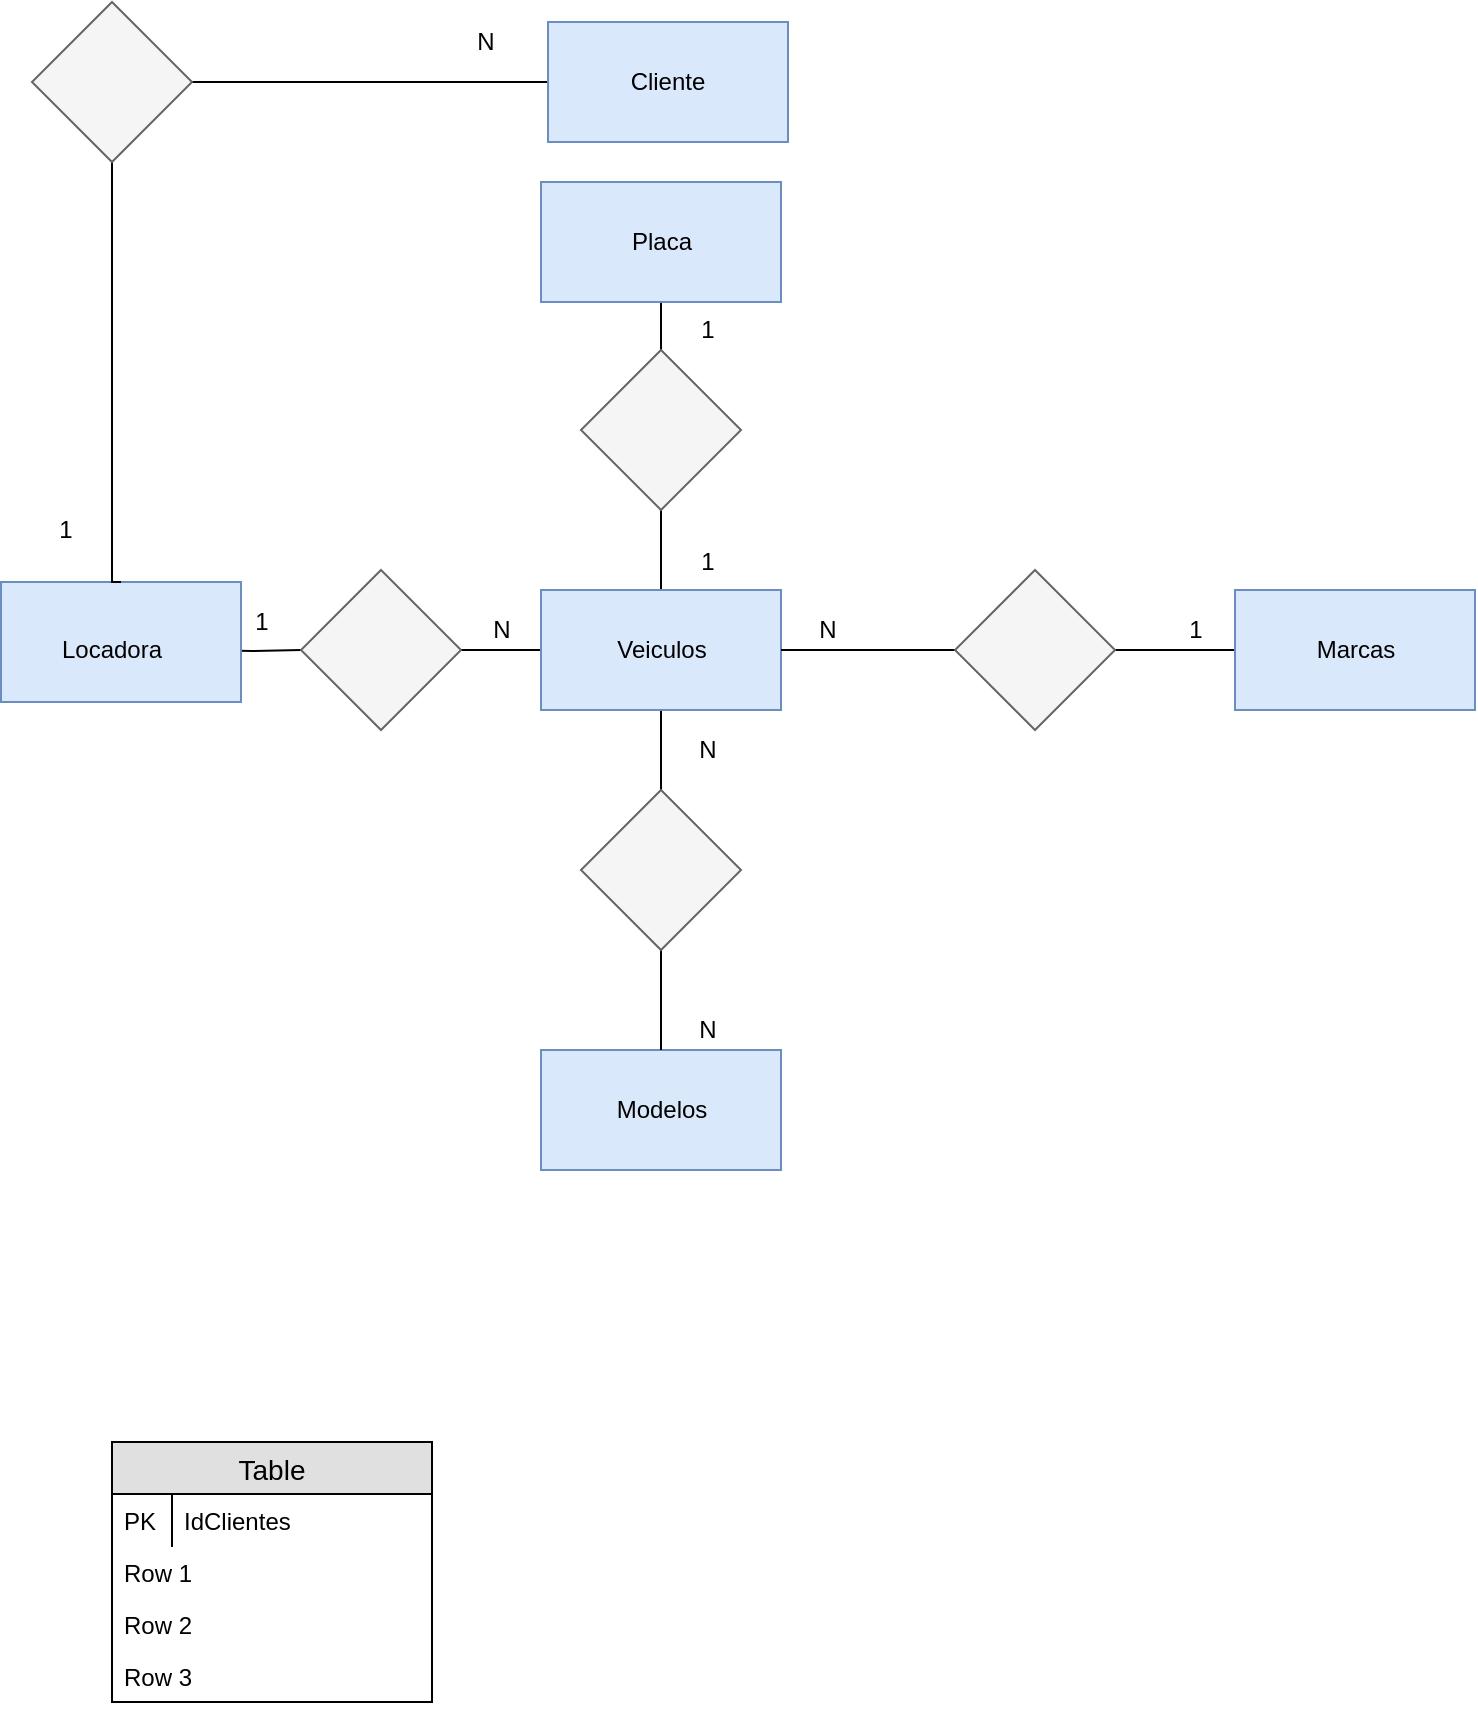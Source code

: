 <mxfile version="10.9.5" type="device"><diagram id="qEbBb5AWUAEHHbExZtNa" name="Página-1"><mxGraphModel dx="926" dy="628" grid="1" gridSize="10" guides="1" tooltips="1" connect="1" arrows="1" fold="1" page="1" pageScale="1" pageWidth="827" pageHeight="1169" math="0" shadow="0"><root><mxCell id="0"/><mxCell id="1" parent="0"/><mxCell id="DcXBn4vnUXlN_MFZTvJq-32" style="edgeStyle=orthogonalEdgeStyle;rounded=0;orthogonalLoop=1;jettySize=auto;html=1;entryX=0;entryY=0.5;entryDx=0;entryDy=0;endArrow=none;endFill=0;" edge="1" parent="1" target="DcXBn4vnUXlN_MFZTvJq-5"><mxGeometry relative="1" as="geometry"><mxPoint x="107.5" y="324" as="sourcePoint"/></mxGeometry></mxCell><mxCell id="DcXBn4vnUXlN_MFZTvJq-1" value="" style="rounded=0;whiteSpace=wrap;html=1;fillColor=#dae8fc;strokeColor=#6c8ebf;" vertex="1" parent="1"><mxGeometry x="7.5" y="290" width="120" height="60" as="geometry"/></mxCell><mxCell id="DcXBn4vnUXlN_MFZTvJq-2" value="Locadora" style="text;html=1;strokeColor=none;fillColor=none;align=center;verticalAlign=middle;whiteSpace=wrap;rounded=0;" vertex="1" parent="1"><mxGeometry x="43" y="314" width="40" height="20" as="geometry"/></mxCell><mxCell id="DcXBn4vnUXlN_MFZTvJq-6" style="edgeStyle=orthogonalEdgeStyle;rounded=0;orthogonalLoop=1;jettySize=auto;html=1;endArrow=none;endFill=0;" edge="1" parent="1" source="DcXBn4vnUXlN_MFZTvJq-4" target="DcXBn4vnUXlN_MFZTvJq-5"><mxGeometry relative="1" as="geometry"/></mxCell><mxCell id="DcXBn4vnUXlN_MFZTvJq-40" style="edgeStyle=orthogonalEdgeStyle;rounded=0;orthogonalLoop=1;jettySize=auto;html=1;entryX=0.5;entryY=0;entryDx=0;entryDy=0;endArrow=none;endFill=0;" edge="1" parent="1" source="DcXBn4vnUXlN_MFZTvJq-4" target="DcXBn4vnUXlN_MFZTvJq-19"><mxGeometry relative="1" as="geometry"/></mxCell><mxCell id="DcXBn4vnUXlN_MFZTvJq-66" style="edgeStyle=orthogonalEdgeStyle;rounded=0;orthogonalLoop=1;jettySize=auto;html=1;endArrow=none;endFill=0;" edge="1" parent="1" source="DcXBn4vnUXlN_MFZTvJq-4" target="DcXBn4vnUXlN_MFZTvJq-63"><mxGeometry relative="1" as="geometry"/></mxCell><mxCell id="DcXBn4vnUXlN_MFZTvJq-4" value="" style="rounded=0;whiteSpace=wrap;html=1;fillColor=#dae8fc;strokeColor=#6c8ebf;" vertex="1" parent="1"><mxGeometry x="277.5" y="294" width="120" height="60" as="geometry"/></mxCell><mxCell id="DcXBn4vnUXlN_MFZTvJq-5" value="" style="rhombus;whiteSpace=wrap;html=1;fillColor=#f5f5f5;strokeColor=#666666;fontColor=#333333;" vertex="1" parent="1"><mxGeometry x="157.5" y="284" width="80" height="80" as="geometry"/></mxCell><mxCell id="DcXBn4vnUXlN_MFZTvJq-8" value="1" style="text;html=1;strokeColor=none;fillColor=none;align=center;verticalAlign=middle;whiteSpace=wrap;rounded=0;" vertex="1" parent="1"><mxGeometry x="584.5" y="304" width="40" height="20" as="geometry"/></mxCell><mxCell id="DcXBn4vnUXlN_MFZTvJq-9" value="N" style="text;html=1;strokeColor=none;fillColor=none;align=center;verticalAlign=middle;whiteSpace=wrap;rounded=0;" vertex="1" parent="1"><mxGeometry x="237.5" y="304" width="40" height="20" as="geometry"/></mxCell><mxCell id="DcXBn4vnUXlN_MFZTvJq-11" value="Veiculos" style="text;html=1;strokeColor=none;fillColor=none;align=center;verticalAlign=middle;whiteSpace=wrap;rounded=0;" vertex="1" parent="1"><mxGeometry x="317.5" y="314" width="40" height="20" as="geometry"/></mxCell><mxCell id="DcXBn4vnUXlN_MFZTvJq-43" style="edgeStyle=orthogonalEdgeStyle;rounded=0;orthogonalLoop=1;jettySize=auto;html=1;entryX=1;entryY=0.5;entryDx=0;entryDy=0;endArrow=none;endFill=0;" edge="1" parent="1" source="DcXBn4vnUXlN_MFZTvJq-12" target="DcXBn4vnUXlN_MFZTvJq-18"><mxGeometry relative="1" as="geometry"/></mxCell><mxCell id="DcXBn4vnUXlN_MFZTvJq-12" value="" style="rounded=0;whiteSpace=wrap;html=1;fillColor=#dae8fc;strokeColor=#6c8ebf;" vertex="1" parent="1"><mxGeometry x="624.5" y="294" width="120" height="60" as="geometry"/></mxCell><mxCell id="DcXBn4vnUXlN_MFZTvJq-13" value="" style="text;html=1;strokeColor=#6c8ebf;fillColor=#dae8fc;align=center;verticalAlign=middle;whiteSpace=wrap;rounded=0;fontFamily=Helvetica;fontSize=12;" vertex="1" parent="1"><mxGeometry x="277.5" y="524" width="120" height="60" as="geometry"/></mxCell><mxCell id="DcXBn4vnUXlN_MFZTvJq-14" value="Marcas" style="text;html=1;strokeColor=none;fillColor=none;align=center;verticalAlign=middle;whiteSpace=wrap;rounded=0;" vertex="1" parent="1"><mxGeometry x="664.5" y="314" width="40" height="20" as="geometry"/></mxCell><mxCell id="DcXBn4vnUXlN_MFZTvJq-15" value="Modelos" style="text;html=1;strokeColor=none;fillColor=none;align=center;verticalAlign=middle;whiteSpace=wrap;rounded=0;" vertex="1" parent="1"><mxGeometry x="317.5" y="544" width="40" height="20" as="geometry"/></mxCell><mxCell id="DcXBn4vnUXlN_MFZTvJq-42" style="edgeStyle=orthogonalEdgeStyle;rounded=0;orthogonalLoop=1;jettySize=auto;html=1;entryX=1;entryY=0.5;entryDx=0;entryDy=0;endArrow=none;endFill=0;" edge="1" parent="1" source="DcXBn4vnUXlN_MFZTvJq-18" target="DcXBn4vnUXlN_MFZTvJq-4"><mxGeometry relative="1" as="geometry"/></mxCell><mxCell id="DcXBn4vnUXlN_MFZTvJq-18" value="" style="rhombus;whiteSpace=wrap;html=1;fillColor=#f5f5f5;strokeColor=#666666;fontColor=#333333;" vertex="1" parent="1"><mxGeometry x="484.5" y="284" width="80" height="80" as="geometry"/></mxCell><mxCell id="DcXBn4vnUXlN_MFZTvJq-39" style="edgeStyle=orthogonalEdgeStyle;rounded=0;orthogonalLoop=1;jettySize=auto;html=1;entryX=0.5;entryY=0;entryDx=0;entryDy=0;endArrow=none;endFill=0;" edge="1" parent="1" source="DcXBn4vnUXlN_MFZTvJq-19" target="DcXBn4vnUXlN_MFZTvJq-13"><mxGeometry relative="1" as="geometry"/></mxCell><mxCell id="DcXBn4vnUXlN_MFZTvJq-19" value="" style="rhombus;whiteSpace=wrap;html=1;fillColor=#f5f5f5;strokeColor=#666666;fontColor=#333333;" vertex="1" parent="1"><mxGeometry x="297.5" y="394" width="80" height="80" as="geometry"/></mxCell><mxCell id="DcXBn4vnUXlN_MFZTvJq-27" value="N" style="text;html=1;strokeColor=none;fillColor=none;align=center;verticalAlign=middle;whiteSpace=wrap;rounded=0;" vertex="1" parent="1"><mxGeometry x="340.5" y="364" width="40" height="20" as="geometry"/></mxCell><mxCell id="DcXBn4vnUXlN_MFZTvJq-30" value="N" style="text;html=1;strokeColor=none;fillColor=none;align=center;verticalAlign=middle;whiteSpace=wrap;rounded=0;" vertex="1" parent="1"><mxGeometry x="340.5" y="504" width="40" height="20" as="geometry"/></mxCell><mxCell id="DcXBn4vnUXlN_MFZTvJq-52" style="edgeStyle=orthogonalEdgeStyle;rounded=0;orthogonalLoop=1;jettySize=auto;html=1;entryX=0;entryY=0.5;entryDx=0;entryDy=0;endArrow=none;endFill=0;" edge="1" parent="1" source="DcXBn4vnUXlN_MFZTvJq-51"><mxGeometry relative="1" as="geometry"><mxPoint x="200" y="40" as="targetPoint"/></mxGeometry></mxCell><mxCell id="DcXBn4vnUXlN_MFZTvJq-53" style="edgeStyle=orthogonalEdgeStyle;rounded=0;orthogonalLoop=1;jettySize=auto;html=1;entryX=0.5;entryY=0;entryDx=0;entryDy=0;endArrow=none;endFill=0;" edge="1" parent="1" source="DcXBn4vnUXlN_MFZTvJq-51" target="DcXBn4vnUXlN_MFZTvJq-1"><mxGeometry relative="1" as="geometry"><Array as="points"><mxPoint x="63" y="290"/></Array></mxGeometry></mxCell><mxCell id="DcXBn4vnUXlN_MFZTvJq-51" value="" style="rhombus;whiteSpace=wrap;html=1;fillColor=#f5f5f5;strokeColor=#666666;fontColor=#333333;" vertex="1" parent="1"><mxGeometry x="23" width="80" height="80" as="geometry"/></mxCell><mxCell id="DcXBn4vnUXlN_MFZTvJq-55" value="1" style="text;html=1;strokeColor=none;fillColor=none;align=center;verticalAlign=middle;whiteSpace=wrap;rounded=0;" vertex="1" parent="1"><mxGeometry x="20" y="254" width="40" height="20" as="geometry"/></mxCell><mxCell id="DcXBn4vnUXlN_MFZTvJq-58" value="N" style="text;html=1;strokeColor=none;fillColor=none;align=center;verticalAlign=middle;whiteSpace=wrap;rounded=0;" vertex="1" parent="1"><mxGeometry x="401" y="304" width="40" height="20" as="geometry"/></mxCell><mxCell id="DcXBn4vnUXlN_MFZTvJq-59" value="1" style="text;html=1;strokeColor=none;fillColor=none;align=center;verticalAlign=middle;whiteSpace=wrap;rounded=0;" vertex="1" parent="1"><mxGeometry x="117.5" y="300" width="40" height="20" as="geometry"/></mxCell><mxCell id="DcXBn4vnUXlN_MFZTvJq-65" style="edgeStyle=orthogonalEdgeStyle;rounded=0;orthogonalLoop=1;jettySize=auto;html=1;entryX=0.5;entryY=0;entryDx=0;entryDy=0;endArrow=none;endFill=0;" edge="1" parent="1" source="DcXBn4vnUXlN_MFZTvJq-61" target="DcXBn4vnUXlN_MFZTvJq-63"><mxGeometry relative="1" as="geometry"/></mxCell><mxCell id="DcXBn4vnUXlN_MFZTvJq-61" value="" style="rounded=0;whiteSpace=wrap;html=1;fillColor=#dae8fc;strokeColor=#6c8ebf;" vertex="1" parent="1"><mxGeometry x="277.5" y="90" width="120" height="60" as="geometry"/></mxCell><mxCell id="DcXBn4vnUXlN_MFZTvJq-63" value="" style="rhombus;whiteSpace=wrap;html=1;fillColor=#f5f5f5;strokeColor=#666666;fontColor=#333333;" vertex="1" parent="1"><mxGeometry x="297.5" y="174" width="80" height="80" as="geometry"/></mxCell><mxCell id="DcXBn4vnUXlN_MFZTvJq-67" value="Placa" style="text;html=1;strokeColor=none;fillColor=none;align=center;verticalAlign=middle;whiteSpace=wrap;rounded=0;" vertex="1" parent="1"><mxGeometry x="318" y="110" width="40" height="20" as="geometry"/></mxCell><mxCell id="DcXBn4vnUXlN_MFZTvJq-68" value="1" style="text;html=1;strokeColor=none;fillColor=none;align=center;verticalAlign=middle;whiteSpace=wrap;rounded=0;" vertex="1" parent="1"><mxGeometry x="340.5" y="154" width="40" height="20" as="geometry"/></mxCell><mxCell id="DcXBn4vnUXlN_MFZTvJq-69" value="1" style="text;html=1;strokeColor=none;fillColor=none;align=center;verticalAlign=middle;whiteSpace=wrap;rounded=0;" vertex="1" parent="1"><mxGeometry x="340.5" y="270" width="40" height="20" as="geometry"/></mxCell><mxCell id="MRpo5g8WrbFxH7DUgSMv-12" style="edgeStyle=orthogonalEdgeStyle;rounded=0;orthogonalLoop=1;jettySize=auto;html=1;endArrow=none;endFill=0;" edge="1" parent="1" source="MRpo5g8WrbFxH7DUgSMv-4"><mxGeometry relative="1" as="geometry"><mxPoint x="200" y="40" as="targetPoint"/></mxGeometry></mxCell><mxCell id="MRpo5g8WrbFxH7DUgSMv-4" value="" style="rounded=0;whiteSpace=wrap;html=1;fillColor=#dae8fc;strokeColor=#6c8ebf;" vertex="1" parent="1"><mxGeometry x="281" y="10" width="120" height="60" as="geometry"/></mxCell><mxCell id="MRpo5g8WrbFxH7DUgSMv-8" value="Cliente" style="text;html=1;strokeColor=none;fillColor=none;align=center;verticalAlign=middle;whiteSpace=wrap;rounded=0;" vertex="1" parent="1"><mxGeometry x="321" y="30" width="40" height="20" as="geometry"/></mxCell><mxCell id="MRpo5g8WrbFxH7DUgSMv-14" value="N" style="text;html=1;strokeColor=none;fillColor=none;align=center;verticalAlign=middle;whiteSpace=wrap;rounded=0;" vertex="1" parent="1"><mxGeometry x="230" y="10" width="40" height="20" as="geometry"/></mxCell><mxCell id="MRpo5g8WrbFxH7DUgSMv-54" value="Table" style="swimlane;fontStyle=0;childLayout=stackLayout;horizontal=1;startSize=26;fillColor=#e0e0e0;horizontalStack=0;resizeParent=1;resizeParentMax=0;resizeLast=0;collapsible=1;marginBottom=0;swimlaneFillColor=#ffffff;align=center;fontSize=14;" vertex="1" parent="1"><mxGeometry x="63" y="720" width="160" height="130" as="geometry"/></mxCell><mxCell id="MRpo5g8WrbFxH7DUgSMv-60" value="IdClientes" style="shape=partialRectangle;top=0;left=0;right=0;bottom=0;align=left;verticalAlign=top;fillColor=none;spacingLeft=34;spacingRight=4;overflow=hidden;rotatable=0;points=[[0,0.5],[1,0.5]];portConstraint=eastwest;dropTarget=0;fontSize=12;" vertex="1" parent="MRpo5g8WrbFxH7DUgSMv-54"><mxGeometry y="26" width="160" height="26" as="geometry"/></mxCell><mxCell id="MRpo5g8WrbFxH7DUgSMv-61" value="PK" style="shape=partialRectangle;top=0;left=0;bottom=0;fillColor=none;align=left;verticalAlign=top;spacingLeft=4;spacingRight=4;overflow=hidden;rotatable=0;points=[];portConstraint=eastwest;part=1;fontSize=12;" vertex="1" connectable="0" parent="MRpo5g8WrbFxH7DUgSMv-60"><mxGeometry width="30" height="26" as="geometry"/></mxCell><mxCell id="MRpo5g8WrbFxH7DUgSMv-55" value="Row 1" style="text;strokeColor=none;fillColor=none;spacingLeft=4;spacingRight=4;overflow=hidden;rotatable=0;points=[[0,0.5],[1,0.5]];portConstraint=eastwest;fontSize=12;" vertex="1" parent="MRpo5g8WrbFxH7DUgSMv-54"><mxGeometry y="52" width="160" height="26" as="geometry"/></mxCell><mxCell id="MRpo5g8WrbFxH7DUgSMv-56" value="Row 2" style="text;strokeColor=none;fillColor=none;spacingLeft=4;spacingRight=4;overflow=hidden;rotatable=0;points=[[0,0.5],[1,0.5]];portConstraint=eastwest;fontSize=12;" vertex="1" parent="MRpo5g8WrbFxH7DUgSMv-54"><mxGeometry y="78" width="160" height="26" as="geometry"/></mxCell><mxCell id="MRpo5g8WrbFxH7DUgSMv-57" value="Row 3" style="text;strokeColor=none;fillColor=none;spacingLeft=4;spacingRight=4;overflow=hidden;rotatable=0;points=[[0,0.5],[1,0.5]];portConstraint=eastwest;fontSize=12;" vertex="1" parent="MRpo5g8WrbFxH7DUgSMv-54"><mxGeometry y="104" width="160" height="26" as="geometry"/></mxCell></root></mxGraphModel></diagram></mxfile>